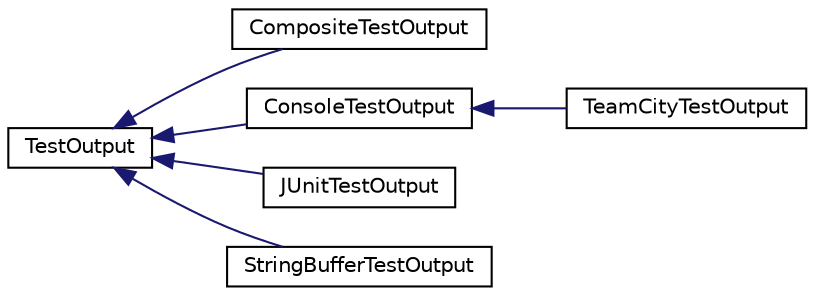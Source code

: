 digraph "Graphical Class Hierarchy"
{
 // LATEX_PDF_SIZE
  edge [fontname="Helvetica",fontsize="10",labelfontname="Helvetica",labelfontsize="10"];
  node [fontname="Helvetica",fontsize="10",shape=record];
  rankdir="LR";
  Node0 [label="TestOutput",height=0.2,width=0.4,color="black", fillcolor="white", style="filled",URL="$classTestOutput.html",tooltip=" "];
  Node0 -> Node1 [dir="back",color="midnightblue",fontsize="10",style="solid",fontname="Helvetica"];
  Node1 [label="CompositeTestOutput",height=0.2,width=0.4,color="black", fillcolor="white", style="filled",URL="$classCompositeTestOutput.html",tooltip=" "];
  Node0 -> Node2 [dir="back",color="midnightblue",fontsize="10",style="solid",fontname="Helvetica"];
  Node2 [label="ConsoleTestOutput",height=0.2,width=0.4,color="black", fillcolor="white", style="filled",URL="$classConsoleTestOutput.html",tooltip=" "];
  Node2 -> Node3 [dir="back",color="midnightblue",fontsize="10",style="solid",fontname="Helvetica"];
  Node3 [label="TeamCityTestOutput",height=0.2,width=0.4,color="black", fillcolor="white", style="filled",URL="$classTeamCityTestOutput.html",tooltip=" "];
  Node0 -> Node4 [dir="back",color="midnightblue",fontsize="10",style="solid",fontname="Helvetica"];
  Node4 [label="JUnitTestOutput",height=0.2,width=0.4,color="black", fillcolor="white", style="filled",URL="$classJUnitTestOutput.html",tooltip=" "];
  Node0 -> Node5 [dir="back",color="midnightblue",fontsize="10",style="solid",fontname="Helvetica"];
  Node5 [label="StringBufferTestOutput",height=0.2,width=0.4,color="black", fillcolor="white", style="filled",URL="$classStringBufferTestOutput.html",tooltip=" "];
}
